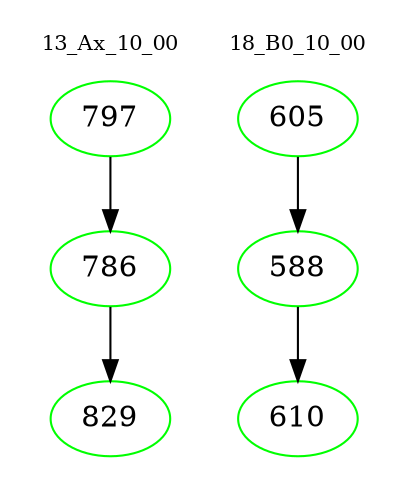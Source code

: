digraph{
subgraph cluster_0 {
color = white
label = "13_Ax_10_00";
fontsize=10;
T0_797 [label="797", color="green"]
T0_797 -> T0_786 [color="black"]
T0_786 [label="786", color="green"]
T0_786 -> T0_829 [color="black"]
T0_829 [label="829", color="green"]
}
subgraph cluster_1 {
color = white
label = "18_B0_10_00";
fontsize=10;
T1_605 [label="605", color="green"]
T1_605 -> T1_588 [color="black"]
T1_588 [label="588", color="green"]
T1_588 -> T1_610 [color="black"]
T1_610 [label="610", color="green"]
}
}
